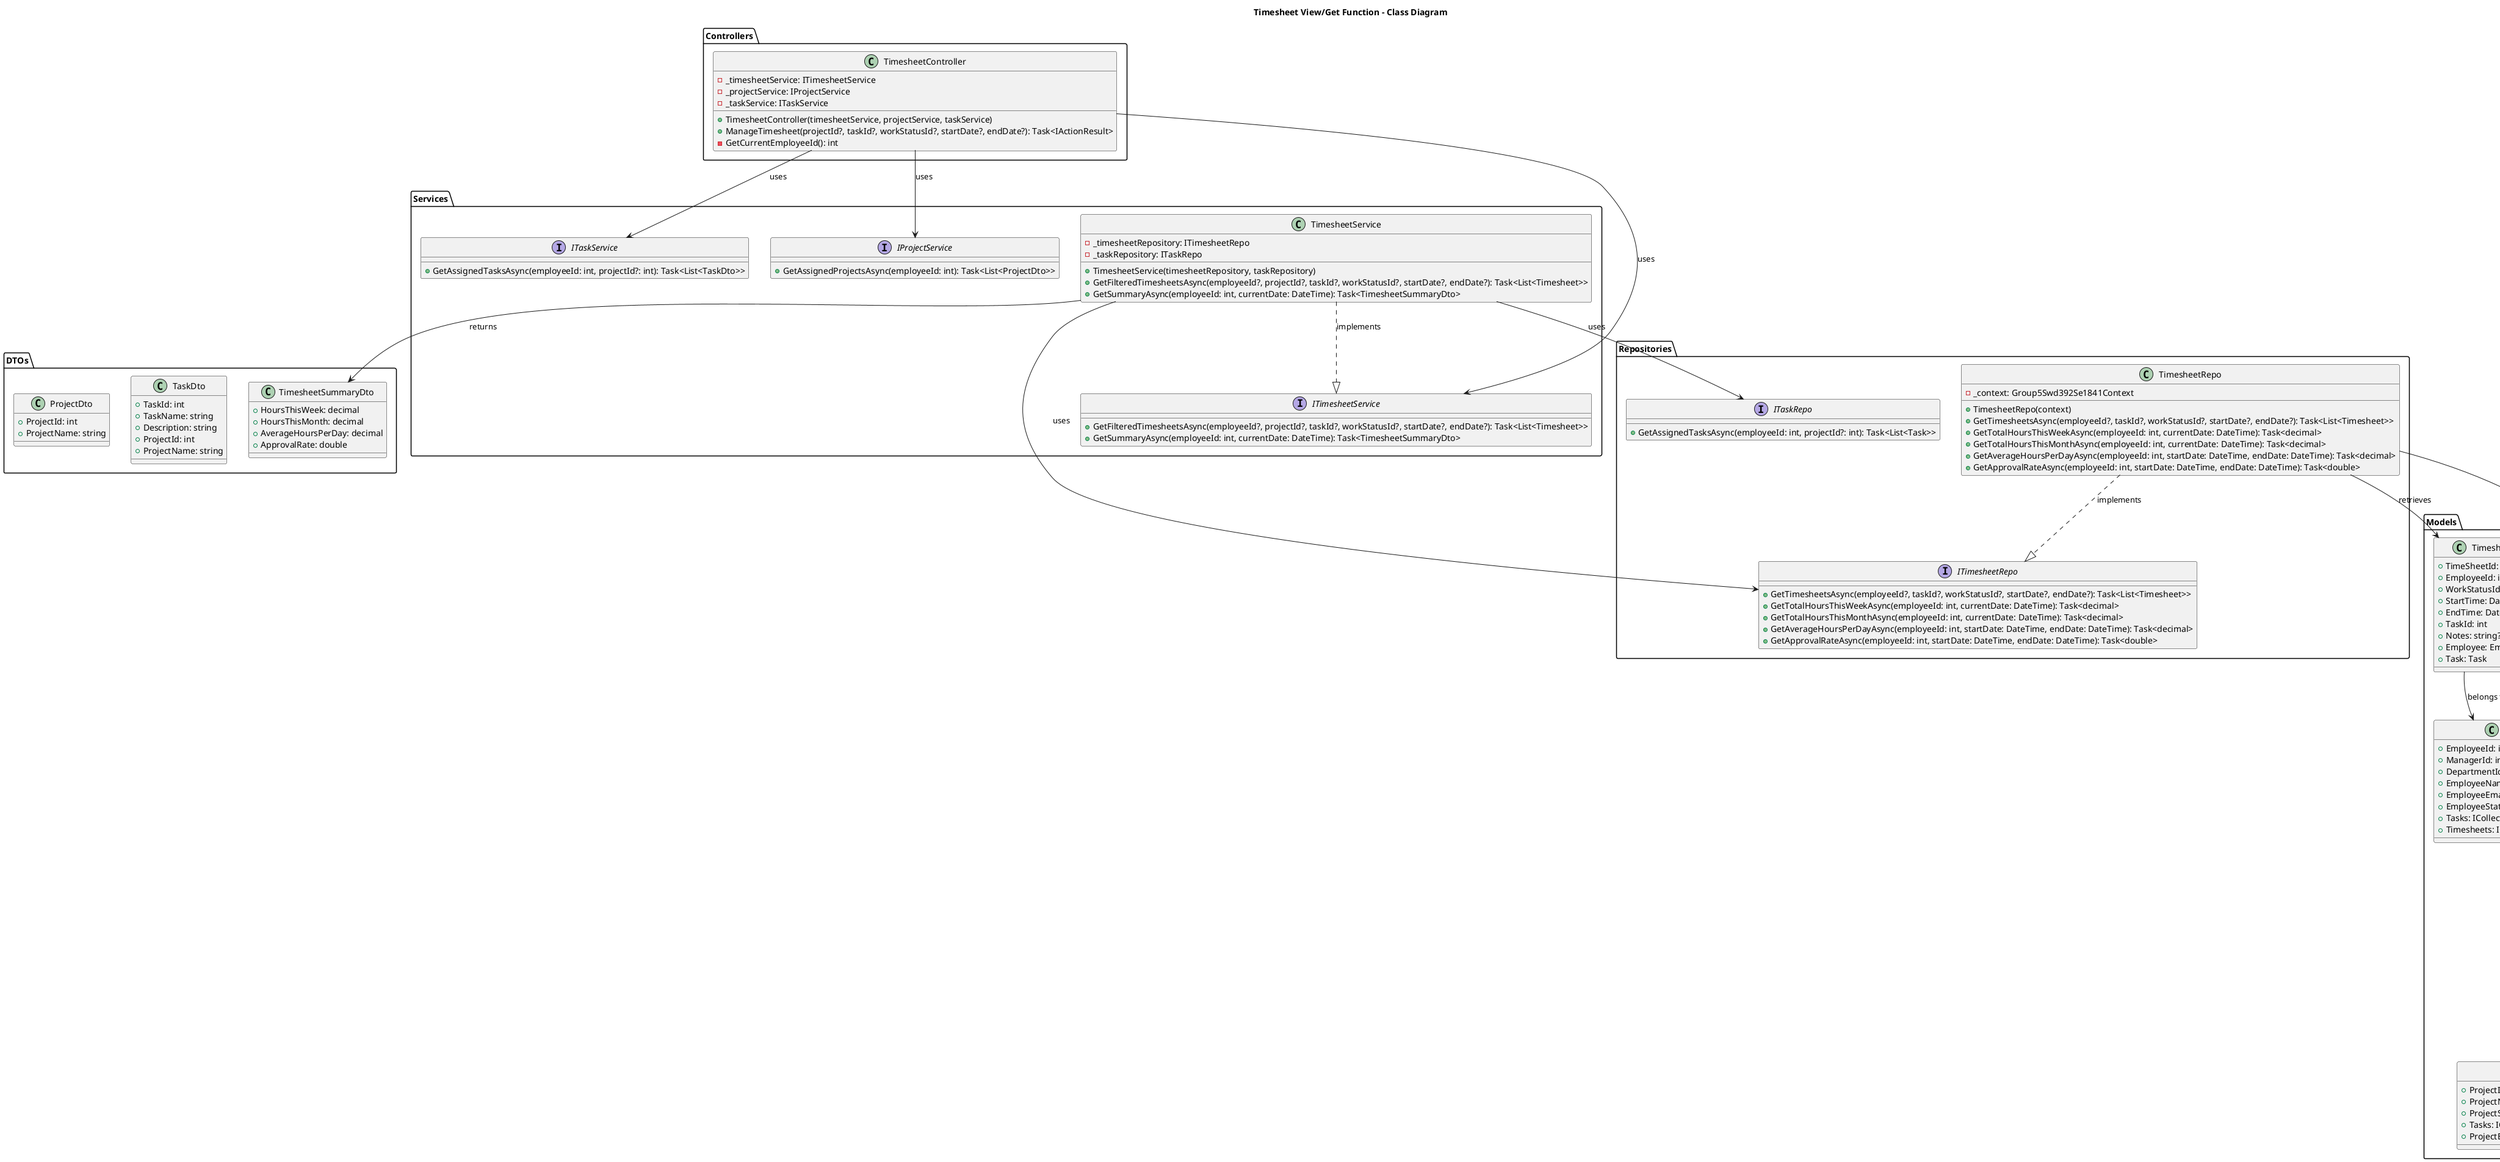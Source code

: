 @startuml
title Timesheet View/Get Function - Class Diagram

package "Controllers" {
    class TimesheetController {
        - _timesheetService: ITimesheetService
        - _projectService: IProjectService
        - _taskService: ITaskService
        + TimesheetController(timesheetService, projectService, taskService)
        + ManageTimesheet(projectId?, taskId?, workStatusId?, startDate?, endDate?): Task<IActionResult>
        - GetCurrentEmployeeId(): int
    }
}

package "Services" {
    interface ITimesheetService {
        + GetFilteredTimesheetsAsync(employeeId?, projectId?, taskId?, workStatusId?, startDate?, endDate?): Task<List<Timesheet>>
        + GetSummaryAsync(employeeId: int, currentDate: DateTime): Task<TimesheetSummaryDto>
    }

    class TimesheetService {
        - _timesheetRepository: ITimesheetRepo
        - _taskRepository: ITaskRepo
        + TimesheetService(timesheetRepository, taskRepository)
        + GetFilteredTimesheetsAsync(employeeId?, projectId?, taskId?, workStatusId?, startDate?, endDate?): Task<List<Timesheet>>
        + GetSummaryAsync(employeeId: int, currentDate: DateTime): Task<TimesheetSummaryDto>
    }

    interface IProjectService {
        + GetAssignedProjectsAsync(employeeId: int): Task<List<ProjectDto>>
    }

    interface ITaskService {
        + GetAssignedTasksAsync(employeeId: int, projectId?: int): Task<List<TaskDto>>
    }
}

package "Repositories" {
    interface ITimesheetRepo {
        + GetTimesheetsAsync(employeeId?, taskId?, workStatusId?, startDate?, endDate?): Task<List<Timesheet>>
        + GetTotalHoursThisWeekAsync(employeeId: int, currentDate: DateTime): Task<decimal>
        + GetTotalHoursThisMonthAsync(employeeId: int, currentDate: DateTime): Task<decimal>
        + GetAverageHoursPerDayAsync(employeeId: int, startDate: DateTime, endDate: DateTime): Task<decimal>
        + GetApprovalRateAsync(employeeId: int, startDate: DateTime, endDate: DateTime): Task<double>
    }

    class TimesheetRepo {
        - _context: Group5Swd392Se1841Context
        + TimesheetRepo(context)
        + GetTimesheetsAsync(employeeId?, taskId?, workStatusId?, startDate?, endDate?): Task<List<Timesheet>>
        + GetTotalHoursThisWeekAsync(employeeId: int, currentDate: DateTime): Task<decimal>
        + GetTotalHoursThisMonthAsync(employeeId: int, currentDate: DateTime): Task<decimal>
        + GetAverageHoursPerDayAsync(employeeId: int, startDate: DateTime, endDate: DateTime): Task<decimal>
        + GetApprovalRateAsync(employeeId: int, startDate: DateTime, endDate: DateTime): Task<double>
    }

    interface ITaskRepo {
        + GetAssignedTasksAsync(employeeId: int, projectId?: int): Task<List<Task>>
    }
}

package "Models" {
    class Timesheet {
        + TimeSheetId: int
        + EmployeeId: int
        + WorkStatusId: int
        + StartTime: DateTime
        + EndTime: DateTime?
        + TaskId: int
        + Notes: string?
        + Employee: Employee
        + Task: Task
    }

    class Employee {
        + EmployeeId: int
        + ManagerId: int?
        + DepartmentId: int?
        + EmployeeName: string
        + EmployeeEmail: string
        + EmployeeStatusId: int
        + Tasks: ICollection<Task>
        + Timesheets: ICollection<Timesheet>
    }

    class Task {
        + TaskId: int
        + ProjectId: int
        + EmployeeId: int
        + TaskName: string
        + TaskStatusId: int
        + Project: Project
        + Employee: Employee
        + Timesheets: ICollection<Timesheet>
    }

    class Project {
        + ProjectId: int
        + ProjectName: string
        + ProjectStatus: int
        + Tasks: ICollection<Task>
        + ProjectEmployees: ICollection<ProjectEmployee>
    }

    class Group5Swd392Se1841Context {
        + Timesheets: DbSet<Timesheet>
        + Employees: DbSet<Employee>
        + Tasks: DbSet<Task>
        + Projects: DbSet<Project>
    }
}

package "DTOs" {
    class TimesheetSummaryDto {
        + HoursThisWeek: decimal
        + HoursThisMonth: decimal
        + AverageHoursPerDay: decimal
        + ApprovalRate: double
    }

    class TaskDto {
        + TaskId: int
        + TaskName: string
        + Description: string
        + ProjectId: int
        + ProjectName: string
    }

    class ProjectDto {
        + ProjectId: int
        + ProjectName: string
    }
}

TimesheetController --> ITimesheetService : uses
TimesheetController --> IProjectService : uses
TimesheetController --> ITaskService : uses

TimesheetService ..|> ITimesheetService : implements
TimesheetService --> ITimesheetRepo : uses
TimesheetService --> ITaskRepo : uses
TimesheetService --> TimesheetSummaryDto : returns

TimesheetRepo ..|> ITimesheetRepo : implements
TimesheetRepo --> Group5Swd392Se1841Context : uses
TimesheetRepo --> Timesheet : retrieves

Timesheet --> Employee : belongs to
Timesheet --> Task : belongs to
Task --> Project : belongs to
Task --> Employee : assigned to
Employee --> Task : has many
Employee --> Timesheet : has many
Project --> Task : has many

@enduml
